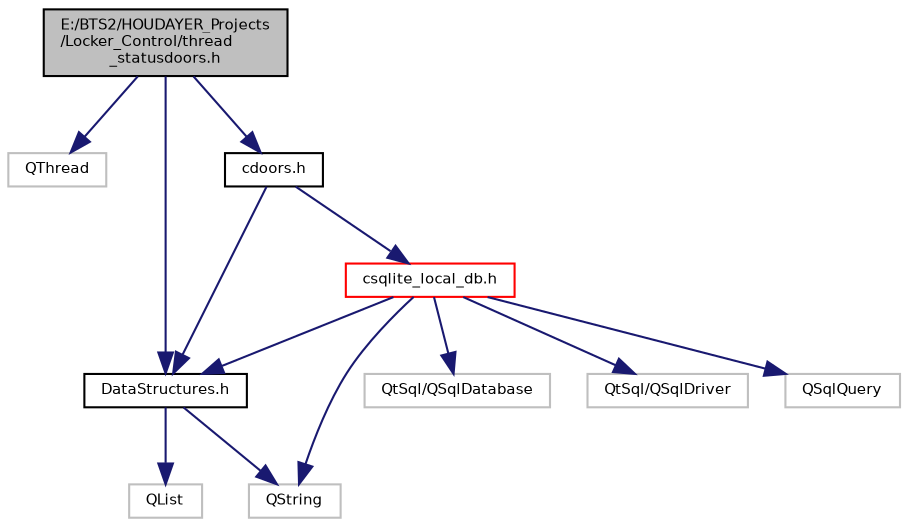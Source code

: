 digraph "E:/BTS2/HOUDAYER_Projects/Locker_Control/thread_statusdoors.h"
{
 // INTERACTIVE_SVG=YES
  bgcolor="transparent";
  edge [fontname="Helvetica",fontsize="7",labelfontname="Helvetica",labelfontsize="7"];
  node [fontname="Helvetica",fontsize="7",shape=record];
  Node1 [label="E:/BTS2/HOUDAYER_Projects\l/Locker_Control/thread\l_statusdoors.h",height=0.2,width=0.4,color="black", fillcolor="grey75", style="filled", fontcolor="black"];
  Node1 -> Node2 [color="midnightblue",fontsize="7",style="solid",fontname="Helvetica"];
  Node2 [label="QThread",height=0.2,width=0.4,color="grey75"];
  Node1 -> Node3 [color="midnightblue",fontsize="7",style="solid",fontname="Helvetica"];
  Node3 [label="DataStructures.h",height=0.2,width=0.4,color="black",URL="$_data_structures_8h.html",tooltip="Definnitions des formats de communications des données entre les classes de l&#39;application LC..."];
  Node3 -> Node4 [color="midnightblue",fontsize="7",style="solid",fontname="Helvetica"];
  Node4 [label="QString",height=0.2,width=0.4,color="grey75"];
  Node3 -> Node5 [color="midnightblue",fontsize="7",style="solid",fontname="Helvetica"];
  Node5 [label="QList",height=0.2,width=0.4,color="grey75"];
  Node1 -> Node6 [color="midnightblue",fontsize="7",style="solid",fontname="Helvetica"];
  Node6 [label="cdoors.h",height=0.2,width=0.4,color="black",URL="$cdoors_8h.html"];
  Node6 -> Node3 [color="midnightblue",fontsize="7",style="solid",fontname="Helvetica"];
  Node6 -> Node7 [color="midnightblue",fontsize="7",style="solid",fontname="Helvetica"];
  Node7 [label="csqlite_local_db.h",height=0.2,width=0.4,color="red",URL="$csqlite__local__db_8h.html"];
  Node7 -> Node4 [color="midnightblue",fontsize="7",style="solid",fontname="Helvetica"];
  Node7 -> Node8 [color="midnightblue",fontsize="7",style="solid",fontname="Helvetica"];
  Node8 [label="QtSql/QSqlDatabase",height=0.2,width=0.4,color="grey75"];
  Node7 -> Node9 [color="midnightblue",fontsize="7",style="solid",fontname="Helvetica"];
  Node9 [label="QtSql/QSqlDriver",height=0.2,width=0.4,color="grey75"];
  Node7 -> Node10 [color="midnightblue",fontsize="7",style="solid",fontname="Helvetica"];
  Node10 [label="QSqlQuery",height=0.2,width=0.4,color="grey75"];
  Node7 -> Node3 [color="midnightblue",fontsize="7",style="solid",fontname="Helvetica"];
}
